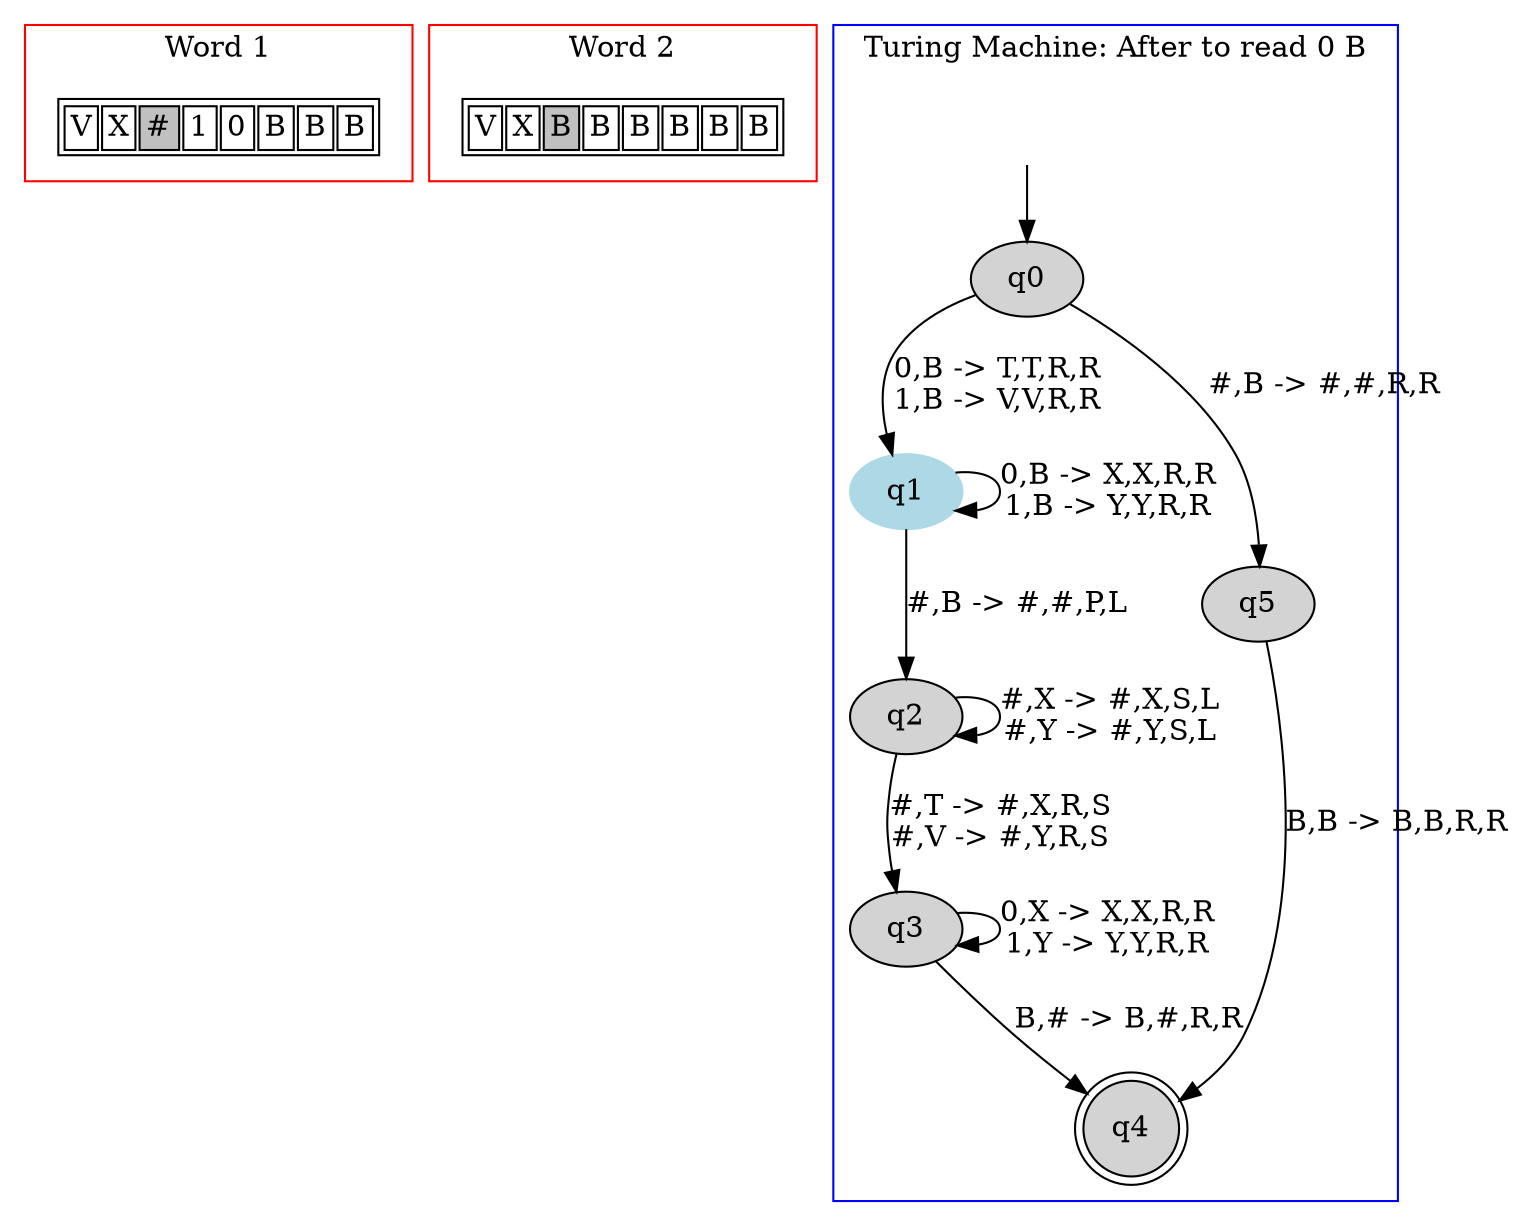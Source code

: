digraph G {
	subgraph cluster_0 {
		node [shape=plaintext];

struct1 [label=<<TABLE>
<TR>
<TD><FONT>V</FONT></TD>
<TD><FONT>X</FONT></TD>
<TD BGCOLOR="gray"><FONT>#</FONT></TD>
<TD><FONT>1</FONT></TD>
<TD><FONT>0</FONT></TD>
<TD><FONT>B</FONT></TD>
<TD><FONT>B</FONT></TD>
<TD><FONT>B</FONT></TD>
</TR>
</TABLE>>];
label = "Word 1";
color=red;
}
	subgraph cluster_2 {
		node [shape=plaintext];

struct2 [label=<<TABLE>
<TR>
<TD><FONT>V</FONT></TD>
<TD><FONT>X</FONT></TD>
<TD BGCOLOR="gray"><FONT>B</FONT></TD>
<TD><FONT>B</FONT></TD>
<TD><FONT>B</FONT></TD>
<TD><FONT>B</FONT></TD>
<TD><FONT>B</FONT></TD>
<TD><FONT>B</FONT></TD>
</TR>
</TABLE>>];
label = "Word 2";
color=red;
}
	subgraph cluster_1 {
		node [style=filled];
		label = "Turing Machine: After to read 0 B"
		color=blue;

		q0;
		q1 [color="lightblue"];
		q2;
		q3;
		q4 [shape="doublecircle"];
		q5;
		q0->q1[label="0,B -> T,T,R,R
1,B -> V,V,R,R"];
		q0->q5[label="#,B -> #,#,R,R"];
		q1->q1[label="0,B -> X,X,R,R
1,B -> Y,Y,R,R"];
		q1->q2[label="#,B -> #,#,P,L"];
		q2->q2[label="#,X -> #,X,S,L
#,Y -> #,Y,S,L"];
		q2->q3[label="#,T -> #,X,R,S
#,V -> #,Y,R,S"];
		q3->q3[label="0,X -> X,X,R,R
1,Y -> Y,Y,R,R"];
		q3->q4[label="B,# -> B,#,R,R"];
		q5->q4[label="B,B -> B,B,R,R"];
x [color=white, label=""];		x->q0	}

}